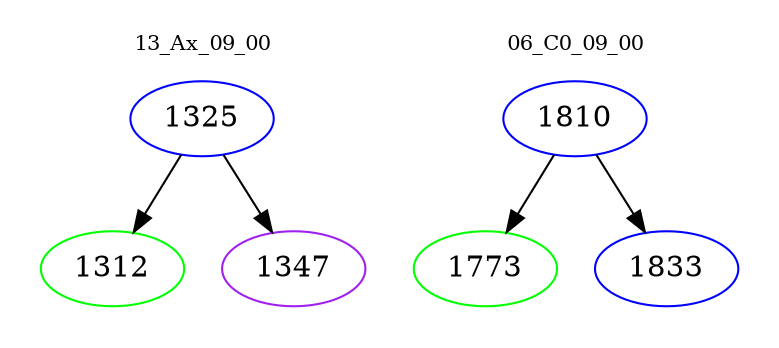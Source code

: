 digraph{
subgraph cluster_0 {
color = white
label = "13_Ax_09_00";
fontsize=10;
T0_1325 [label="1325", color="blue"]
T0_1325 -> T0_1312 [color="black"]
T0_1312 [label="1312", color="green"]
T0_1325 -> T0_1347 [color="black"]
T0_1347 [label="1347", color="purple"]
}
subgraph cluster_1 {
color = white
label = "06_C0_09_00";
fontsize=10;
T1_1810 [label="1810", color="blue"]
T1_1810 -> T1_1773 [color="black"]
T1_1773 [label="1773", color="green"]
T1_1810 -> T1_1833 [color="black"]
T1_1833 [label="1833", color="blue"]
}
}
